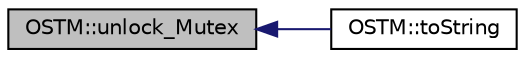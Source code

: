 digraph "OSTM::unlock_Mutex"
{
  edge [fontname="Helvetica",fontsize="10",labelfontname="Helvetica",labelfontsize="10"];
  node [fontname="Helvetica",fontsize="10",shape=record];
  rankdir="LR";
  Node1 [label="OSTM::unlock_Mutex",height=0.2,width=0.4,color="black", fillcolor="grey75", style="filled", fontcolor="black"];
  Node1 -> Node2 [dir="back",color="midnightblue",fontsize="10",style="solid",fontname="Helvetica"];
  Node2 [label="OSTM::toString",height=0.2,width=0.4,color="black", fillcolor="white", style="filled",URL="$class_o_s_t_m.html#a513396a115f2987fd07c203309ae8a59",tooltip="OSTM required virtual method for display object. "];
}
